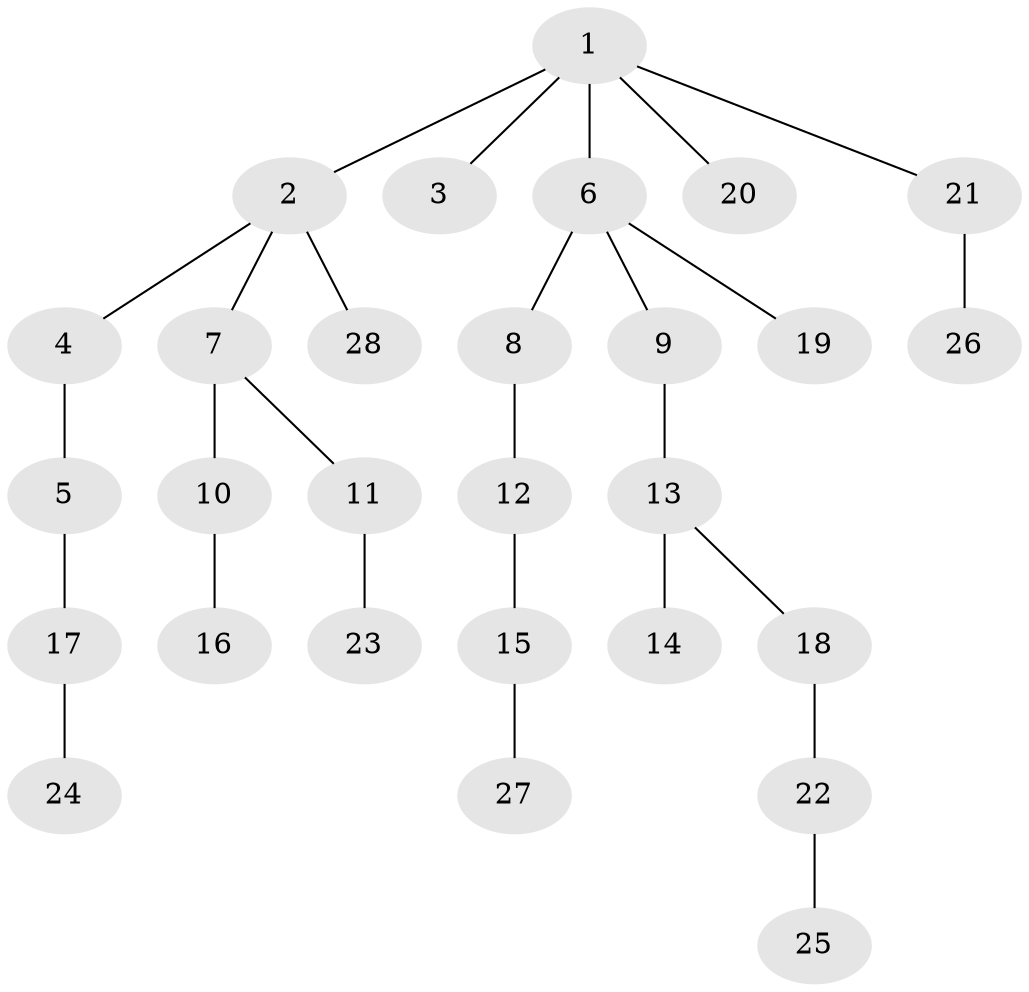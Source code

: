 // original degree distribution, {6: 0.018867924528301886, 4: 0.07547169811320754, 2: 0.2641509433962264, 3: 0.18867924528301888, 1: 0.4528301886792453}
// Generated by graph-tools (version 1.1) at 2025/36/03/09/25 02:36:45]
// undirected, 28 vertices, 27 edges
graph export_dot {
graph [start="1"]
  node [color=gray90,style=filled];
  1;
  2;
  3;
  4;
  5;
  6;
  7;
  8;
  9;
  10;
  11;
  12;
  13;
  14;
  15;
  16;
  17;
  18;
  19;
  20;
  21;
  22;
  23;
  24;
  25;
  26;
  27;
  28;
  1 -- 2 [weight=1.0];
  1 -- 3 [weight=1.0];
  1 -- 6 [weight=1.0];
  1 -- 20 [weight=1.0];
  1 -- 21 [weight=1.0];
  2 -- 4 [weight=1.0];
  2 -- 7 [weight=1.0];
  2 -- 28 [weight=1.0];
  4 -- 5 [weight=1.0];
  5 -- 17 [weight=1.0];
  6 -- 8 [weight=2.0];
  6 -- 9 [weight=1.0];
  6 -- 19 [weight=1.0];
  7 -- 10 [weight=1.0];
  7 -- 11 [weight=1.0];
  8 -- 12 [weight=1.0];
  9 -- 13 [weight=1.0];
  10 -- 16 [weight=1.0];
  11 -- 23 [weight=1.0];
  12 -- 15 [weight=2.0];
  13 -- 14 [weight=1.0];
  13 -- 18 [weight=1.0];
  15 -- 27 [weight=1.0];
  17 -- 24 [weight=1.0];
  18 -- 22 [weight=1.0];
  21 -- 26 [weight=2.0];
  22 -- 25 [weight=2.0];
}
